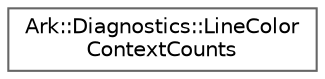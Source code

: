 digraph "Graphical Class Hierarchy"
{
 // INTERACTIVE_SVG=YES
 // LATEX_PDF_SIZE
  bgcolor="transparent";
  edge [fontname=Helvetica,fontsize=10,labelfontname=Helvetica,labelfontsize=10];
  node [fontname=Helvetica,fontsize=10,shape=box,height=0.2,width=0.4];
  rankdir="LR";
  Node0 [label="Ark::Diagnostics::LineColor\lContextCounts",height=0.2,width=0.4,color="grey40", fillcolor="white", style="filled",URL="$d1/d92/structArk_1_1Diagnostics_1_1LineColorContextCounts.html",tooltip=" "];
}
